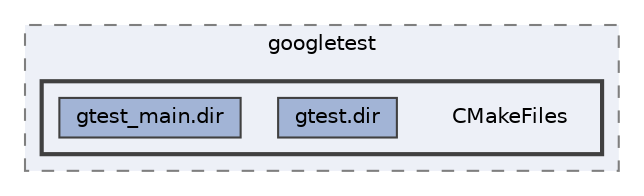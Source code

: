 digraph "googletest/build/googletest/CMakeFiles"
{
 // LATEX_PDF_SIZE
  bgcolor="transparent";
  edge [fontname=Helvetica,fontsize=10,labelfontname=Helvetica,labelfontsize=10];
  node [fontname=Helvetica,fontsize=10,shape=box,height=0.2,width=0.4];
  compound=true
  subgraph clusterdir_00da01fdcc18038a4106f7c3e550b541 {
    graph [ bgcolor="#edf0f7", pencolor="grey50", label="googletest", fontname=Helvetica,fontsize=10 style="filled,dashed", URL="dir_00da01fdcc18038a4106f7c3e550b541.html",tooltip=""]
  subgraph clusterdir_dbc7b09cf694da176bd68186a43d2337 {
    graph [ bgcolor="#edf0f7", pencolor="grey25", label="", fontname=Helvetica,fontsize=10 style="filled,bold", URL="dir_dbc7b09cf694da176bd68186a43d2337.html",tooltip=""]
    dir_dbc7b09cf694da176bd68186a43d2337 [shape=plaintext, label="CMakeFiles"];
  dir_4e16f004da2c1af0a1e89cc11113ad95 [label="gtest.dir", fillcolor="#a2b4d6", color="grey25", style="filled", URL="dir_4e16f004da2c1af0a1e89cc11113ad95.html",tooltip=""];
  dir_8b8ea021840615b5859c8a70a20f473a [label="gtest_main.dir", fillcolor="#a2b4d6", color="grey25", style="filled", URL="dir_8b8ea021840615b5859c8a70a20f473a.html",tooltip=""];
  }
  }
}
